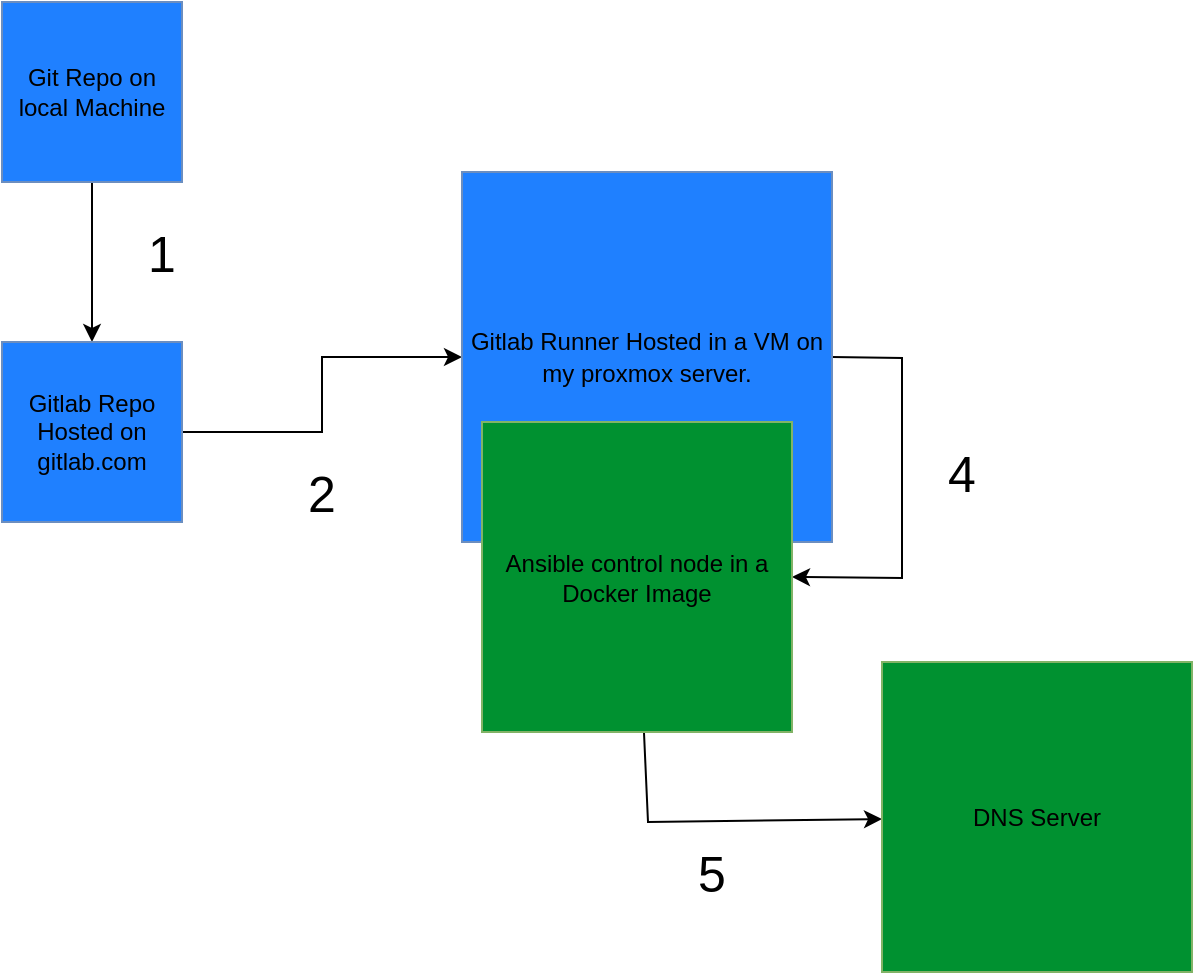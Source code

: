 <mxfile version="22.0.6" type="device">
  <diagram name="Page-1" id="H0dPYtw59YJ4_eIlGD9-">
    <mxGraphModel dx="748" dy="543" grid="1" gridSize="10" guides="1" tooltips="1" connect="1" arrows="1" fold="1" page="1" pageScale="1" pageWidth="850" pageHeight="1100" math="0" shadow="0">
      <root>
        <mxCell id="0" />
        <mxCell id="1" parent="0" />
        <mxCell id="T3UfxBPy3lbP1vf4V8W1-8" value="" style="edgeStyle=orthogonalEdgeStyle;rounded=0;orthogonalLoop=1;jettySize=auto;html=1;" edge="1" parent="1" source="T3UfxBPy3lbP1vf4V8W1-1" target="T3UfxBPy3lbP1vf4V8W1-7">
          <mxGeometry relative="1" as="geometry" />
        </mxCell>
        <mxCell id="T3UfxBPy3lbP1vf4V8W1-1" value="Git Repo on local Machine" style="whiteSpace=wrap;html=1;aspect=fixed;fillColor=#1F80FF;strokeColor=#6c8ebf;gradientColor=none;fillStyle=solid;" vertex="1" parent="1">
          <mxGeometry x="40" y="40" width="90" height="90" as="geometry" />
        </mxCell>
        <mxCell id="T3UfxBPy3lbP1vf4V8W1-10" value="" style="edgeStyle=orthogonalEdgeStyle;rounded=0;orthogonalLoop=1;jettySize=auto;html=1;" edge="1" parent="1" source="T3UfxBPy3lbP1vf4V8W1-7" target="T3UfxBPy3lbP1vf4V8W1-9">
          <mxGeometry relative="1" as="geometry" />
        </mxCell>
        <mxCell id="T3UfxBPy3lbP1vf4V8W1-7" value="Gitlab Repo Hosted on gitlab.com" style="whiteSpace=wrap;html=1;aspect=fixed;fillColor=#1F80FF;strokeColor=#6c8ebf;gradientColor=none;fillStyle=solid;" vertex="1" parent="1">
          <mxGeometry x="40" y="210" width="90" height="90" as="geometry" />
        </mxCell>
        <mxCell id="T3UfxBPy3lbP1vf4V8W1-13" style="edgeStyle=none;rounded=0;orthogonalLoop=1;jettySize=auto;html=1;exitX=1;exitY=0.5;exitDx=0;exitDy=0;entryX=1;entryY=0.5;entryDx=0;entryDy=0;" edge="1" parent="1" source="T3UfxBPy3lbP1vf4V8W1-9" target="T3UfxBPy3lbP1vf4V8W1-11">
          <mxGeometry relative="1" as="geometry">
            <mxPoint x="520" y="340" as="targetPoint" />
            <Array as="points">
              <mxPoint x="490" y="218" />
              <mxPoint x="490" y="328" />
            </Array>
          </mxGeometry>
        </mxCell>
        <mxCell id="T3UfxBPy3lbP1vf4V8W1-9" value="&lt;div style=&quot;line-height: 130%;&quot; align=&quot;center&quot;&gt;Gitlab Runner Hosted in a VM on my proxmox server. &lt;/div&gt;" style="whiteSpace=wrap;html=1;aspect=fixed;fillColor=#1F80FF;strokeColor=#6c8ebf;gradientColor=none;fillStyle=solid;align=center;" vertex="1" parent="1">
          <mxGeometry x="270" y="125" width="185" height="185" as="geometry" />
        </mxCell>
        <mxCell id="T3UfxBPy3lbP1vf4V8W1-15" value="" style="edgeStyle=none;rounded=0;orthogonalLoop=1;jettySize=auto;html=1;" edge="1" parent="1" source="T3UfxBPy3lbP1vf4V8W1-11" target="T3UfxBPy3lbP1vf4V8W1-14">
          <mxGeometry relative="1" as="geometry">
            <Array as="points">
              <mxPoint x="363" y="450" />
            </Array>
          </mxGeometry>
        </mxCell>
        <mxCell id="T3UfxBPy3lbP1vf4V8W1-11" value="Ansible control node in a Docker Image" style="whiteSpace=wrap;html=1;aspect=fixed;fillColor=#009130;strokeColor=#82b366;fillStyle=solid;align=center;" vertex="1" parent="1">
          <mxGeometry x="280" y="250" width="155" height="155" as="geometry" />
        </mxCell>
        <mxCell id="T3UfxBPy3lbP1vf4V8W1-14" value="DNS Server" style="whiteSpace=wrap;html=1;aspect=fixed;fillColor=#009130;strokeColor=#82b366;fillStyle=solid;align=center;" vertex="1" parent="1">
          <mxGeometry x="480" y="370" width="155" height="155" as="geometry" />
        </mxCell>
        <mxCell id="T3UfxBPy3lbP1vf4V8W1-16" value="&lt;font style=&quot;font-size: 25px;&quot;&gt;1&lt;/font&gt;" style="text;strokeColor=none;align=center;fillColor=none;html=1;verticalAlign=middle;whiteSpace=wrap;rounded=0;" vertex="1" parent="1">
          <mxGeometry x="90" y="150" width="60" height="30" as="geometry" />
        </mxCell>
        <mxCell id="T3UfxBPy3lbP1vf4V8W1-17" value="&lt;font style=&quot;font-size: 25px;&quot;&gt;2&lt;/font&gt;" style="text;strokeColor=none;align=center;fillColor=none;html=1;verticalAlign=middle;whiteSpace=wrap;rounded=0;" vertex="1" parent="1">
          <mxGeometry x="170" y="270" width="60" height="30" as="geometry" />
        </mxCell>
        <mxCell id="T3UfxBPy3lbP1vf4V8W1-19" value="&lt;font style=&quot;font-size: 25px;&quot;&gt;4&lt;/font&gt;" style="text;strokeColor=none;align=center;fillColor=none;html=1;verticalAlign=middle;whiteSpace=wrap;rounded=0;" vertex="1" parent="1">
          <mxGeometry x="490" y="260" width="60" height="30" as="geometry" />
        </mxCell>
        <mxCell id="T3UfxBPy3lbP1vf4V8W1-20" value="&lt;font style=&quot;font-size: 25px;&quot;&gt;5&lt;/font&gt;" style="text;strokeColor=none;align=center;fillColor=none;html=1;verticalAlign=middle;whiteSpace=wrap;rounded=0;" vertex="1" parent="1">
          <mxGeometry x="365" y="460" width="60" height="30" as="geometry" />
        </mxCell>
      </root>
    </mxGraphModel>
  </diagram>
</mxfile>
